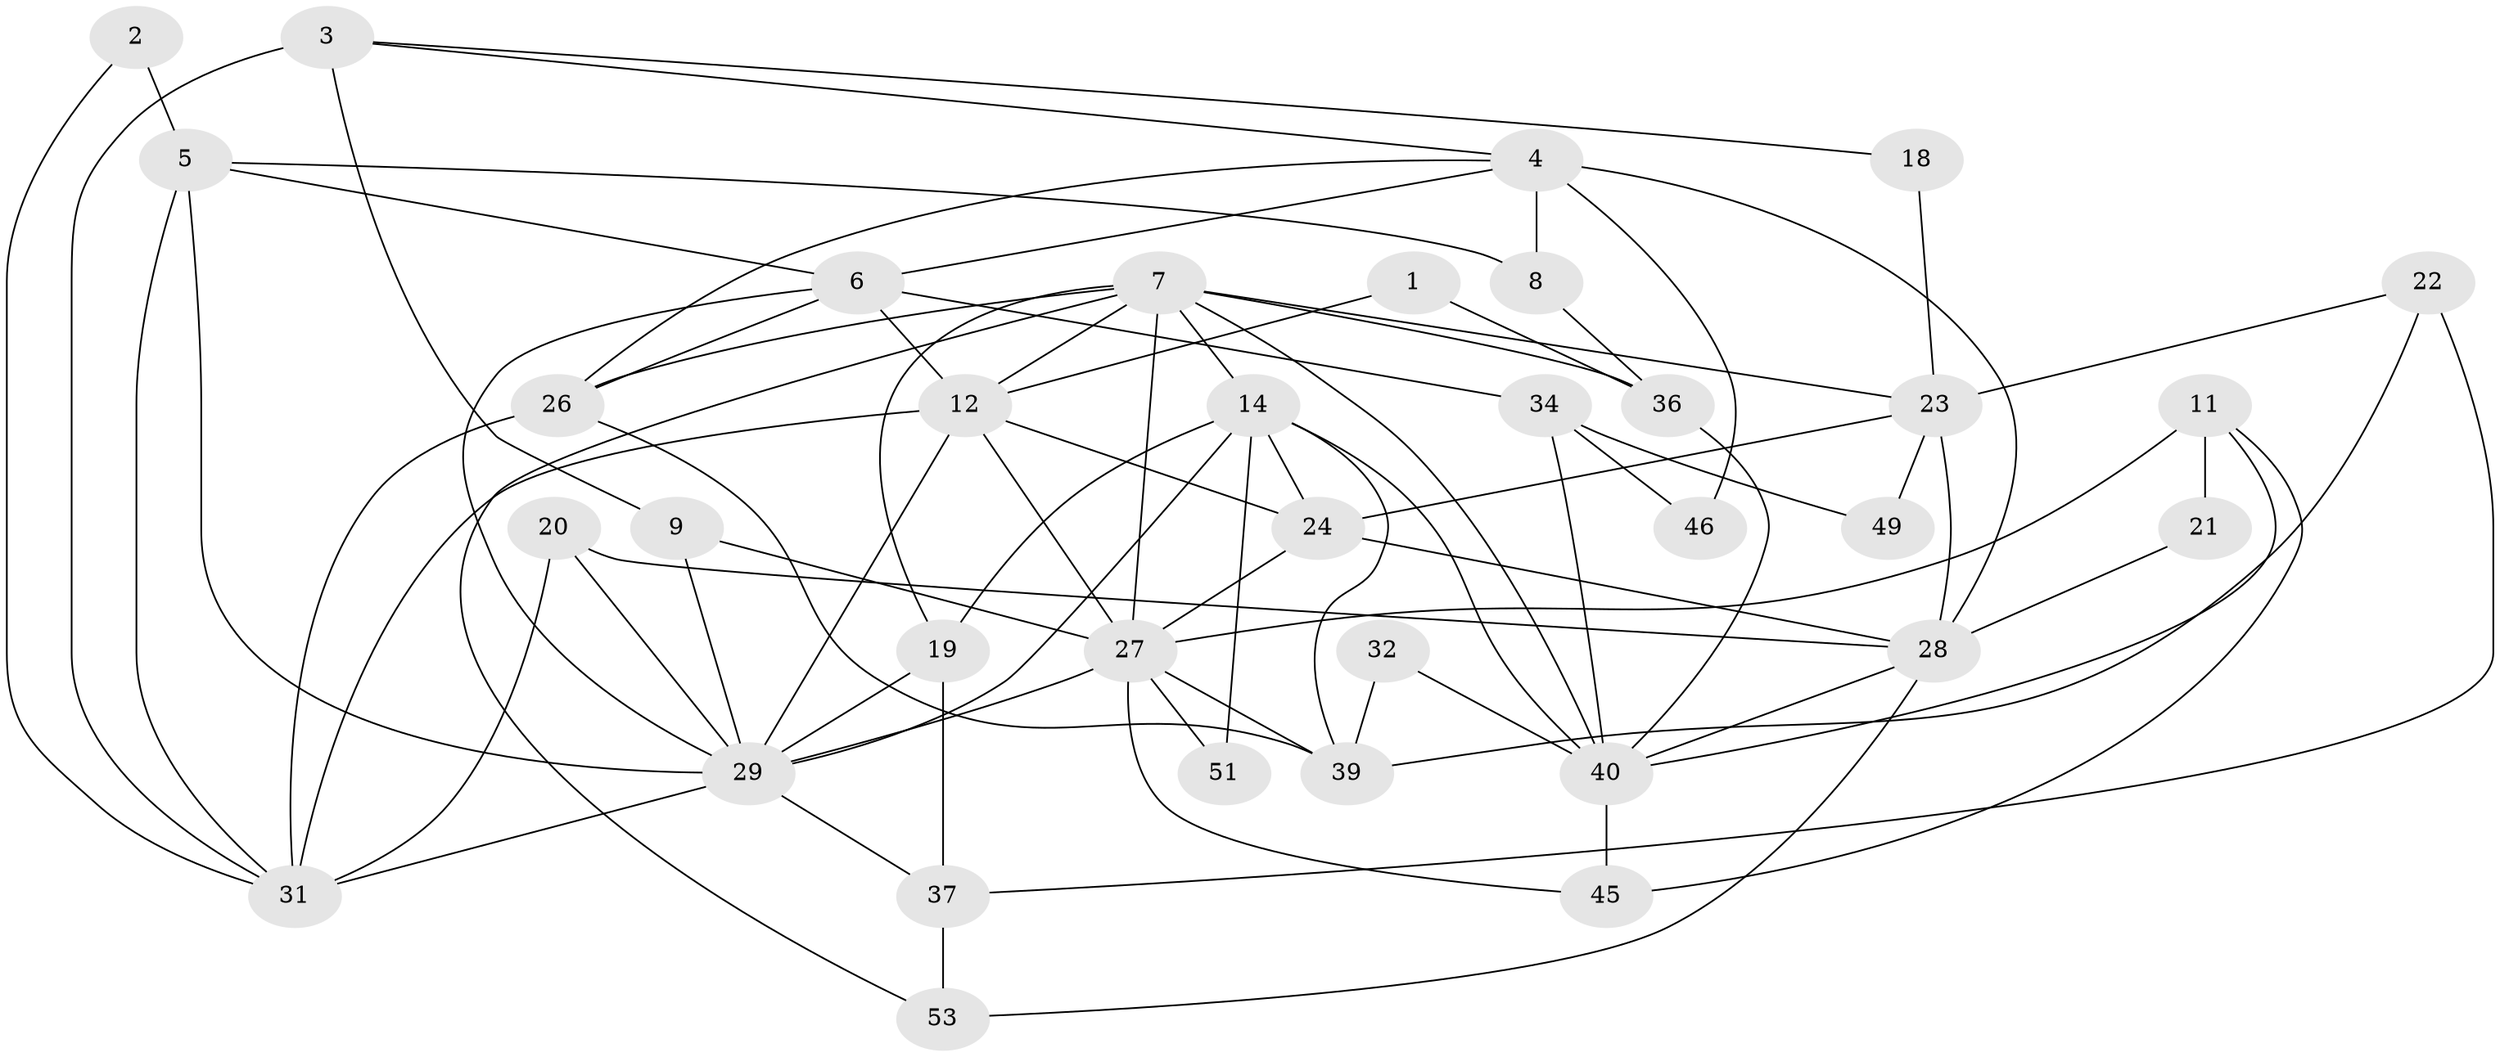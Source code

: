 // Generated by graph-tools (version 1.1) at 2025/52/02/27/25 19:52:02]
// undirected, 35 vertices, 80 edges
graph export_dot {
graph [start="1"]
  node [color=gray90,style=filled];
  1 [super="+13"];
  2;
  3;
  4 [super="+17"];
  5 [super="+16"];
  6 [super="+33"];
  7 [super="+30"];
  8;
  9 [super="+10"];
  11 [super="+47"];
  12 [super="+54"];
  14 [super="+15"];
  18;
  19 [super="+25"];
  20;
  21;
  22;
  23 [super="+48"];
  24;
  26;
  27 [super="+41"];
  28 [super="+35"];
  29 [super="+42"];
  31 [super="+38"];
  32;
  34;
  36 [super="+50"];
  37 [super="+43"];
  39 [super="+52"];
  40 [super="+44"];
  45;
  46;
  49;
  51;
  53;
  1 -- 36 [weight=2];
  1 -- 12;
  2 -- 5;
  2 -- 31;
  3 -- 4;
  3 -- 9;
  3 -- 18;
  3 -- 31;
  4 -- 26;
  4 -- 8 [weight=2];
  4 -- 6;
  4 -- 28;
  4 -- 46;
  5 -- 6;
  5 -- 8;
  5 -- 29;
  5 -- 31;
  6 -- 34;
  6 -- 29;
  6 -- 26;
  6 -- 12;
  7 -- 23;
  7 -- 14;
  7 -- 26;
  7 -- 53;
  7 -- 27;
  7 -- 12;
  7 -- 40;
  7 -- 19;
  7 -- 36;
  8 -- 36;
  9 -- 29 [weight=2];
  9 -- 27;
  11 -- 21;
  11 -- 27 [weight=2];
  11 -- 40;
  11 -- 45;
  12 -- 29;
  12 -- 24;
  12 -- 27;
  12 -- 31;
  14 -- 24;
  14 -- 51;
  14 -- 29;
  14 -- 39;
  14 -- 40;
  14 -- 19;
  18 -- 23;
  19 -- 29;
  19 -- 37;
  20 -- 28 [weight=2];
  20 -- 29;
  20 -- 31;
  21 -- 28;
  22 -- 37;
  22 -- 23;
  22 -- 39;
  23 -- 24;
  23 -- 49;
  23 -- 28;
  24 -- 27;
  24 -- 28;
  26 -- 39;
  26 -- 31;
  27 -- 29 [weight=2];
  27 -- 39;
  27 -- 45;
  27 -- 51;
  28 -- 53;
  28 -- 40;
  29 -- 31;
  29 -- 37;
  32 -- 39;
  32 -- 40;
  34 -- 40;
  34 -- 46;
  34 -- 49;
  36 -- 40;
  37 -- 53;
  40 -- 45 [weight=2];
}
